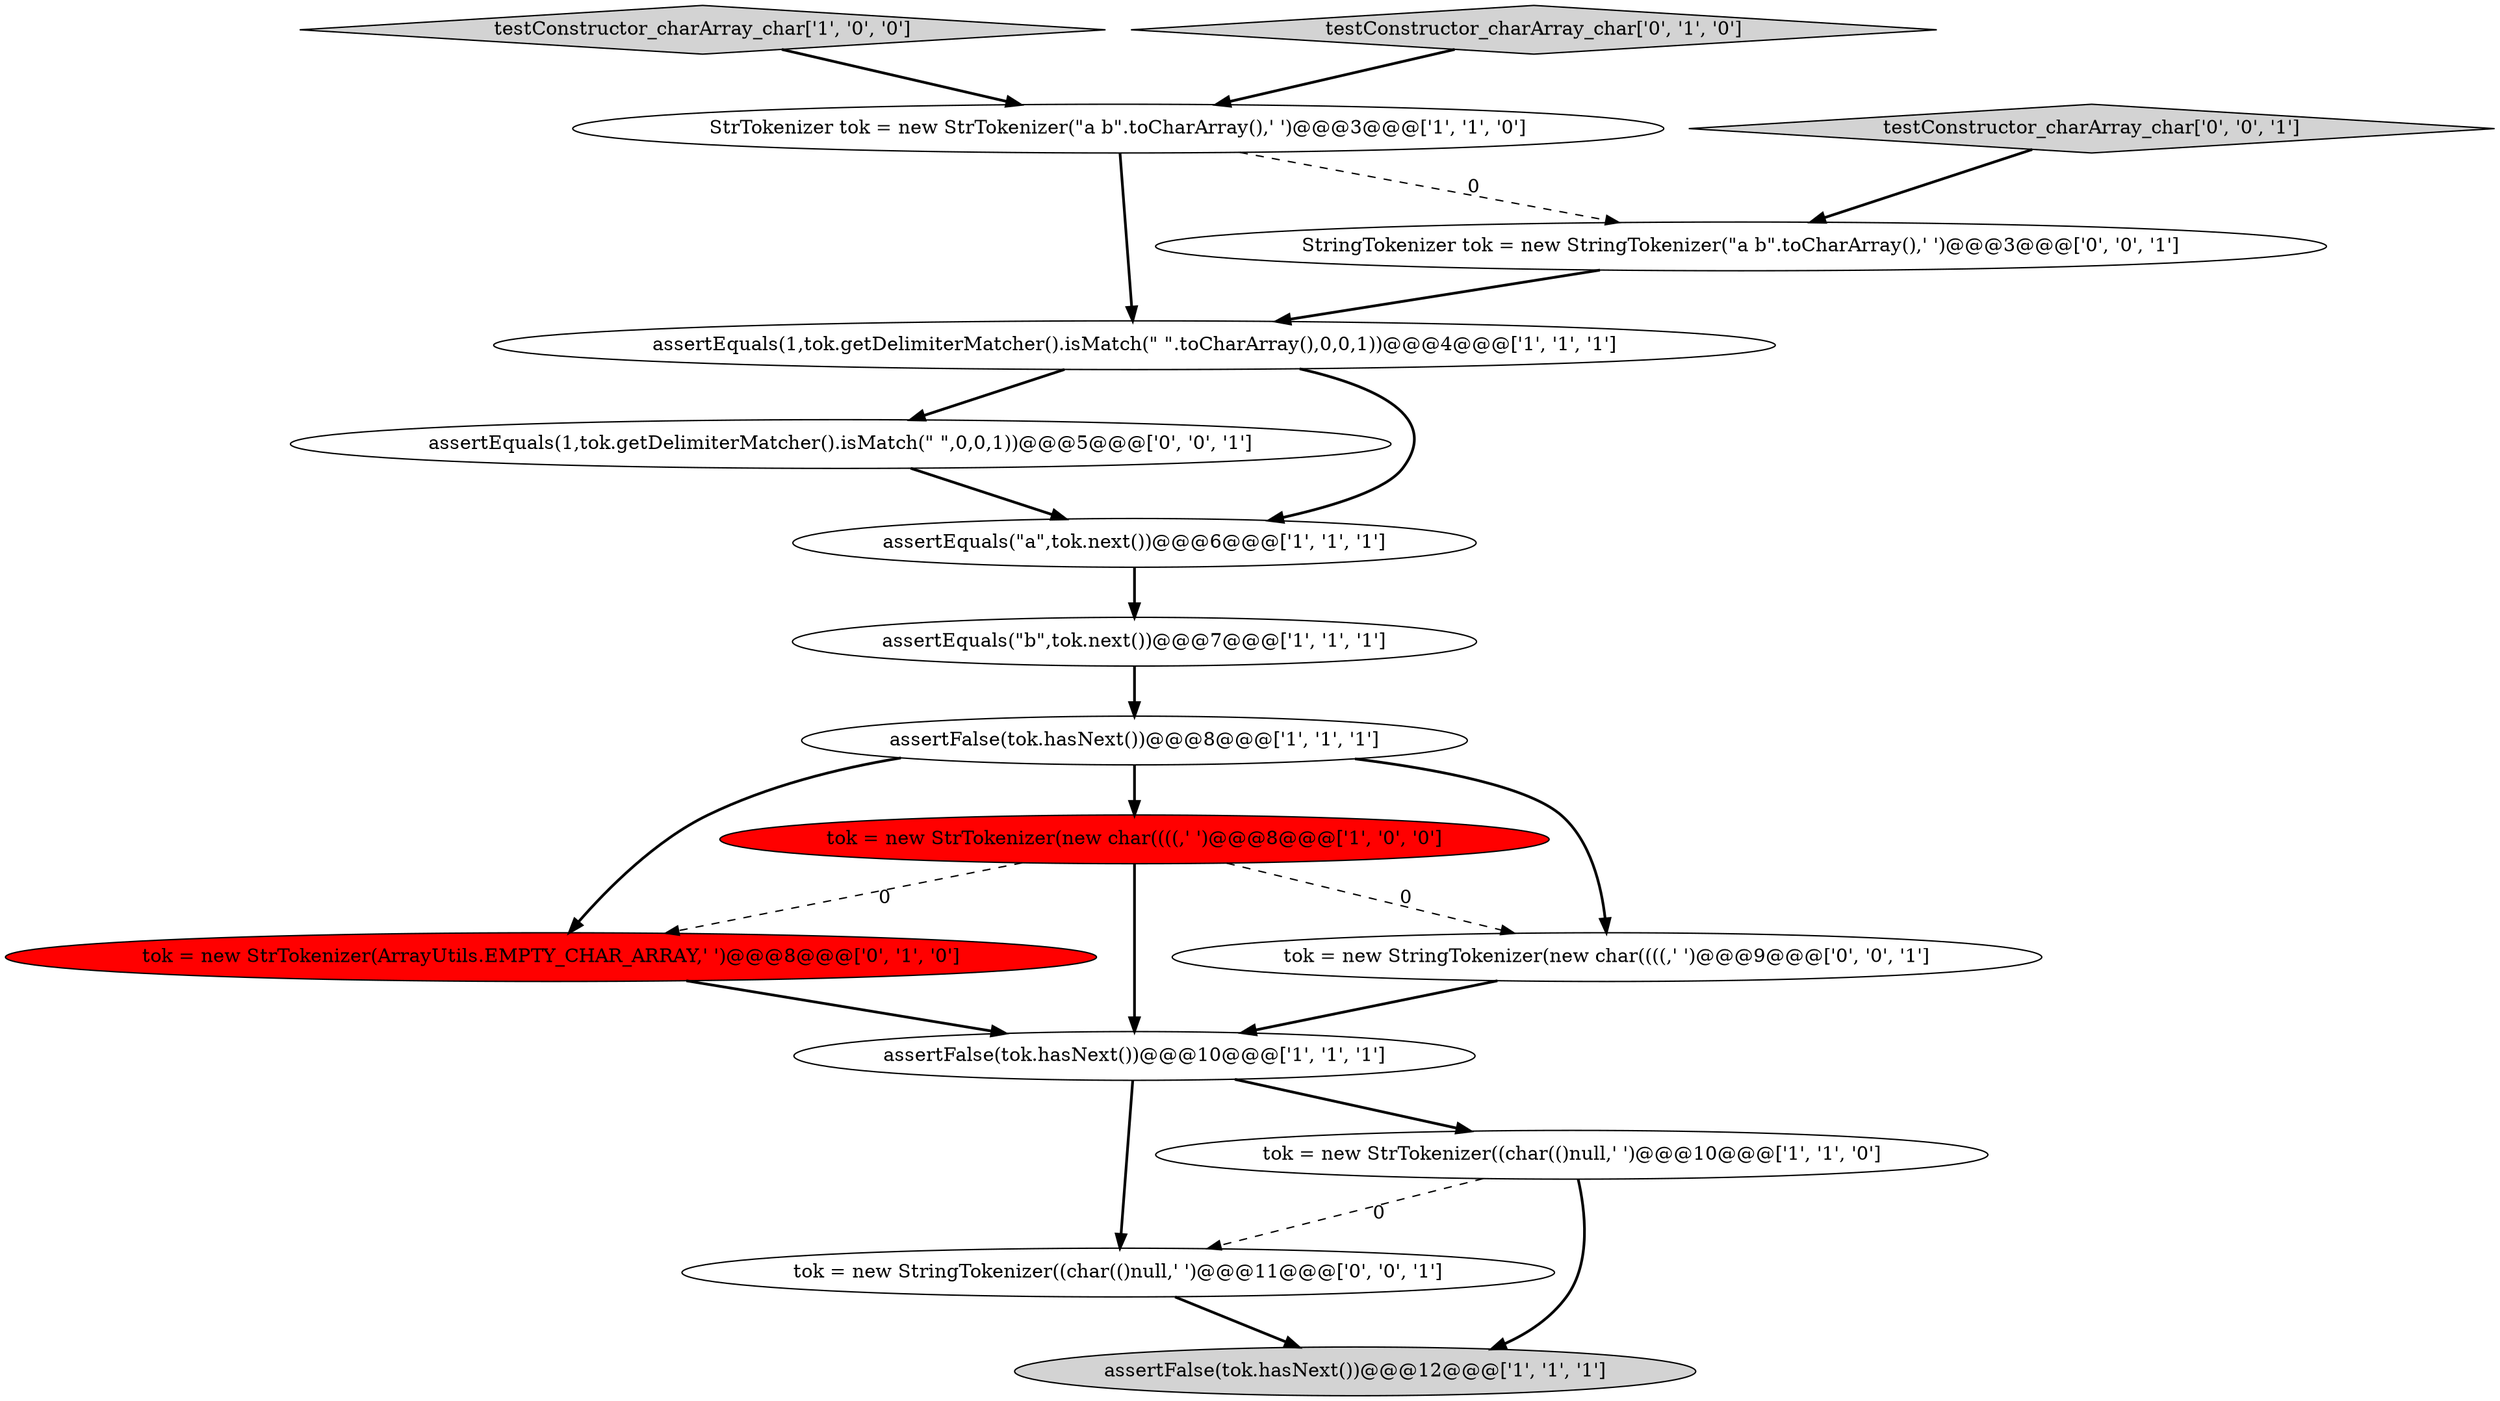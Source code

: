 digraph {
12 [style = filled, label = "StringTokenizer tok = new StringTokenizer(\"a b\".toCharArray(),' ')@@@3@@@['0', '0', '1']", fillcolor = white, shape = ellipse image = "AAA0AAABBB3BBB"];
13 [style = filled, label = "assertEquals(1,tok.getDelimiterMatcher().isMatch(\" \",0,0,1))@@@5@@@['0', '0', '1']", fillcolor = white, shape = ellipse image = "AAA0AAABBB3BBB"];
16 [style = filled, label = "tok = new StringTokenizer((char(()null,' ')@@@11@@@['0', '0', '1']", fillcolor = white, shape = ellipse image = "AAA0AAABBB3BBB"];
5 [style = filled, label = "assertEquals(\"a\",tok.next())@@@6@@@['1', '1', '1']", fillcolor = white, shape = ellipse image = "AAA0AAABBB1BBB"];
0 [style = filled, label = "assertEquals(1,tok.getDelimiterMatcher().isMatch(\" \".toCharArray(),0,0,1))@@@4@@@['1', '1', '1']", fillcolor = white, shape = ellipse image = "AAA0AAABBB1BBB"];
6 [style = filled, label = "assertFalse(tok.hasNext())@@@10@@@['1', '1', '1']", fillcolor = white, shape = ellipse image = "AAA0AAABBB1BBB"];
8 [style = filled, label = "tok = new StrTokenizer((char(()null,' ')@@@10@@@['1', '1', '0']", fillcolor = white, shape = ellipse image = "AAA0AAABBB1BBB"];
11 [style = filled, label = "tok = new StrTokenizer(ArrayUtils.EMPTY_CHAR_ARRAY,' ')@@@8@@@['0', '1', '0']", fillcolor = red, shape = ellipse image = "AAA1AAABBB2BBB"];
4 [style = filled, label = "StrTokenizer tok = new StrTokenizer(\"a b\".toCharArray(),' ')@@@3@@@['1', '1', '0']", fillcolor = white, shape = ellipse image = "AAA0AAABBB1BBB"];
15 [style = filled, label = "tok = new StringTokenizer(new char((((,' ')@@@9@@@['0', '0', '1']", fillcolor = white, shape = ellipse image = "AAA0AAABBB3BBB"];
14 [style = filled, label = "testConstructor_charArray_char['0', '0', '1']", fillcolor = lightgray, shape = diamond image = "AAA0AAABBB3BBB"];
7 [style = filled, label = "assertFalse(tok.hasNext())@@@8@@@['1', '1', '1']", fillcolor = white, shape = ellipse image = "AAA0AAABBB1BBB"];
9 [style = filled, label = "testConstructor_charArray_char['1', '0', '0']", fillcolor = lightgray, shape = diamond image = "AAA0AAABBB1BBB"];
3 [style = filled, label = "assertFalse(tok.hasNext())@@@12@@@['1', '1', '1']", fillcolor = lightgray, shape = ellipse image = "AAA0AAABBB1BBB"];
10 [style = filled, label = "testConstructor_charArray_char['0', '1', '0']", fillcolor = lightgray, shape = diamond image = "AAA0AAABBB2BBB"];
2 [style = filled, label = "assertEquals(\"b\",tok.next())@@@7@@@['1', '1', '1']", fillcolor = white, shape = ellipse image = "AAA0AAABBB1BBB"];
1 [style = filled, label = "tok = new StrTokenizer(new char((((,' ')@@@8@@@['1', '0', '0']", fillcolor = red, shape = ellipse image = "AAA1AAABBB1BBB"];
16->3 [style = bold, label=""];
8->16 [style = dashed, label="0"];
7->11 [style = bold, label=""];
7->1 [style = bold, label=""];
0->13 [style = bold, label=""];
1->15 [style = dashed, label="0"];
9->4 [style = bold, label=""];
11->6 [style = bold, label=""];
8->3 [style = bold, label=""];
15->6 [style = bold, label=""];
12->0 [style = bold, label=""];
4->0 [style = bold, label=""];
4->12 [style = dashed, label="0"];
5->2 [style = bold, label=""];
1->6 [style = bold, label=""];
6->16 [style = bold, label=""];
1->11 [style = dashed, label="0"];
14->12 [style = bold, label=""];
6->8 [style = bold, label=""];
13->5 [style = bold, label=""];
10->4 [style = bold, label=""];
7->15 [style = bold, label=""];
2->7 [style = bold, label=""];
0->5 [style = bold, label=""];
}
